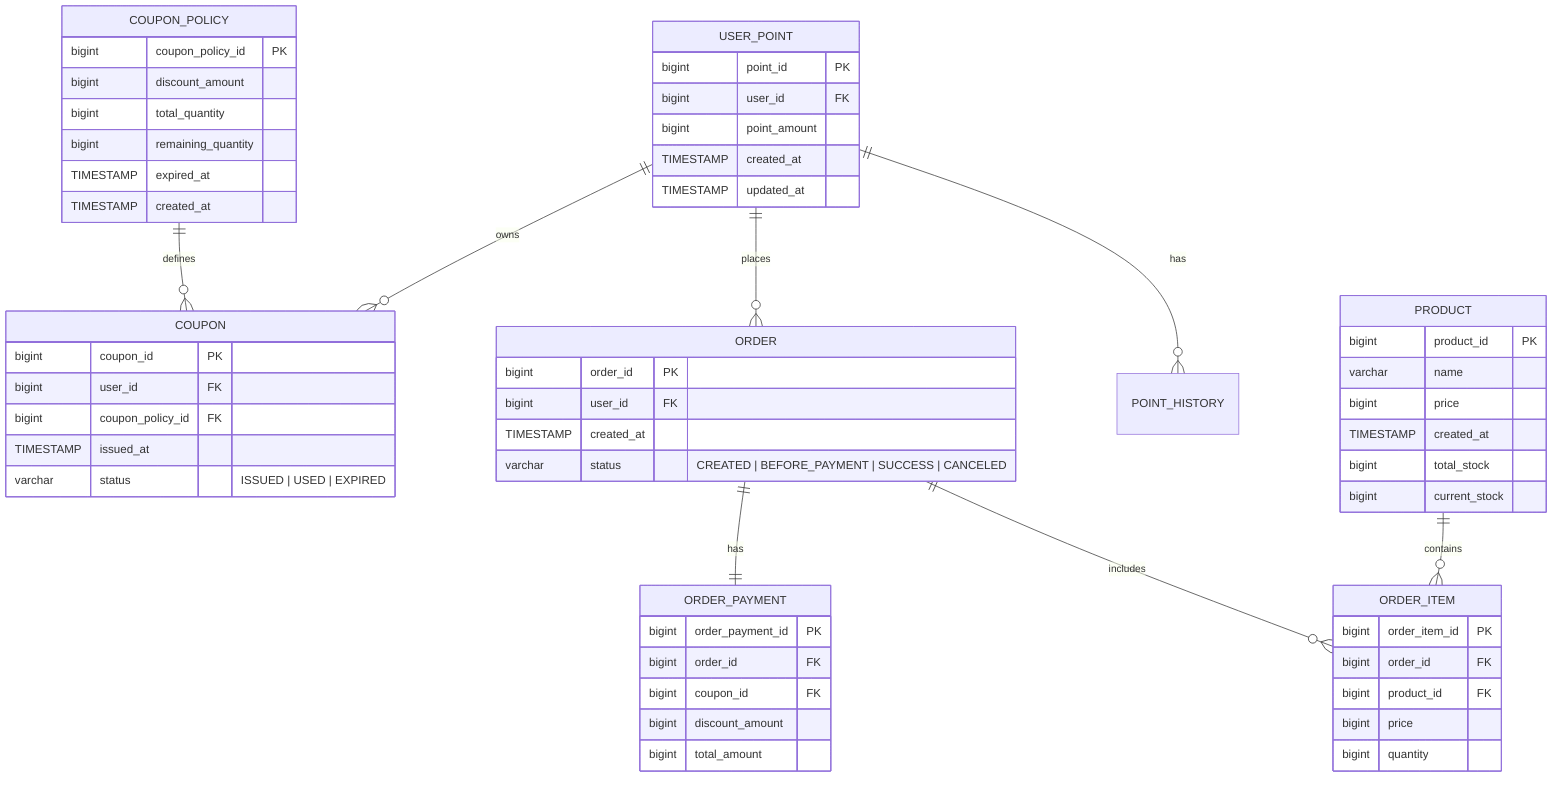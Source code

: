 erDiagram

    USER_POINT ||--o{ POINT_HISTORY : has
    USER_POINT ||--o{ ORDER : places
    USER_POINT ||--o{ COUPON : owns

    PRODUCT ||--o{ ORDER_ITEM : contains
    ORDER ||--o{ ORDER_ITEM : includes
    ORDER ||--|| ORDER_PAYMENT : has

    COUPON_POLICY ||--o{ COUPON : defines

    USER_POINT {
        bigint point_id PK
        bigint user_id FK
        bigint point_amount
        TIMESTAMP created_at
        TIMESTAMP updated_at
    }

    PRODUCT {
        bigint product_id PK
        varchar name
        bigint price
        TIMESTAMP created_at
        bigint total_stock
        bigint current_stock
    }

%%  ORDER(created_at DESC)
    ORDER {
        bigint order_id PK
        bigint user_id FK
        TIMESTAMP created_at
        varchar status "CREATED | BEFORE_PAYMENT | SUCCESS | CANCELED"
    }

%%  ORDER_ITEM(order_id)
    ORDER_ITEM {
        bigint order_item_id PK
        bigint order_id FK
        bigint product_id FK
        bigint price
        bigint quantity
    }

%%  ORDER_PAYMENT(order_id)
    ORDER_PAYMENT {
        bigint order_payment_id PK
        bigint order_id FK
        bigint coupon_id FK
        bigint discount_amount
        bigint total_amount
    }

    COUPON_POLICY {
        bigint coupon_policy_id PK
        bigint discount_amount
        bigint total_quantity
        bigint remaining_quantity
        TIMESTAMP expired_at
        TIMESTAMP created_at
    }

%%  COUPON (coupon_policy_id)
%%  COUPON (user_id)
    COUPON {
        bigint coupon_id PK
        bigint user_id FK
        bigint coupon_policy_id FK
        TIMESTAMP issued_at
        varchar status "ISSUED | USED | EXPIRED"
    }